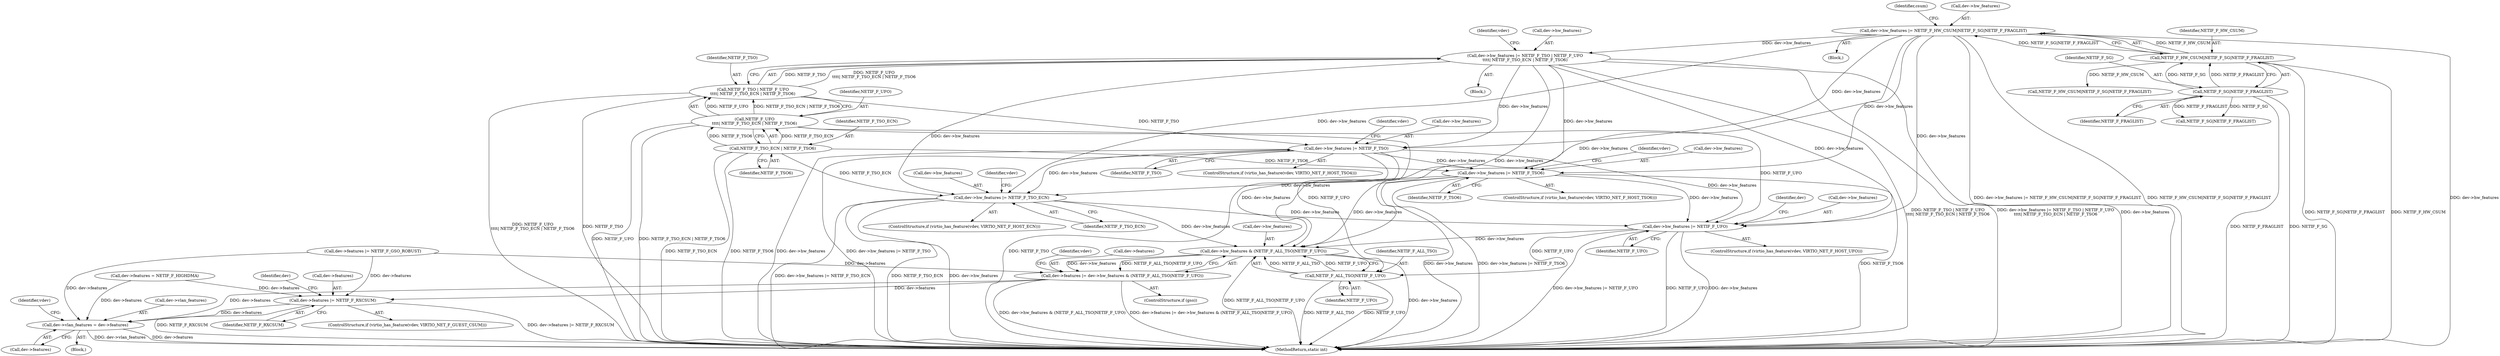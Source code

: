 digraph "1_linux_48900cb6af4282fa0fb6ff4d72a81aa3dadb5c39@pointer" {
"1000254" [label="(Call,dev->hw_features |= NETIF_F_TSO)"];
"1000239" [label="(Call,dev->hw_features |= NETIF_F_TSO | NETIF_F_UFO\n\t\t\t\t| NETIF_F_TSO_ECN | NETIF_F_TSO6)"];
"1000214" [label="(Call,dev->hw_features |= NETIF_F_HW_CSUM|NETIF_F_SG|NETIF_F_FRAGLIST)"];
"1000218" [label="(Call,NETIF_F_HW_CSUM|NETIF_F_SG|NETIF_F_FRAGLIST)"];
"1000220" [label="(Call,NETIF_F_SG|NETIF_F_FRAGLIST)"];
"1000243" [label="(Call,NETIF_F_TSO | NETIF_F_UFO\n\t\t\t\t| NETIF_F_TSO_ECN | NETIF_F_TSO6)"];
"1000245" [label="(Call,NETIF_F_UFO\n\t\t\t\t| NETIF_F_TSO_ECN | NETIF_F_TSO6)"];
"1000247" [label="(Call,NETIF_F_TSO_ECN | NETIF_F_TSO6)"];
"1000263" [label="(Call,dev->hw_features |= NETIF_F_TSO6)"];
"1000272" [label="(Call,dev->hw_features |= NETIF_F_TSO_ECN)"];
"1000281" [label="(Call,dev->hw_features |= NETIF_F_UFO)"];
"1000297" [label="(Call,dev->hw_features & (NETIF_F_ALL_TSO|NETIF_F_UFO))"];
"1000293" [label="(Call,dev->features |= dev->hw_features & (NETIF_F_ALL_TSO|NETIF_F_UFO))"];
"1000308" [label="(Call,dev->features |= NETIF_F_RXCSUM)"];
"1000313" [label="(Call,dev->vlan_features = dev->features)"];
"1000301" [label="(Call,NETIF_F_ALL_TSO|NETIF_F_UFO)"];
"1000224" [label="(Identifier,csum)"];
"1000255" [label="(Call,dev->hw_features)"];
"1000258" [label="(Identifier,NETIF_F_TSO)"];
"1000294" [label="(Call,dev->features)"];
"1000288" [label="(Identifier,dev)"];
"1000267" [label="(Identifier,NETIF_F_TSO6)"];
"1000192" [label="(Call,dev->features = NETIF_F_HIGHDMA)"];
"1000254" [label="(Call,dev->hw_features |= NETIF_F_TSO)"];
"1000239" [label="(Call,dev->hw_features |= NETIF_F_TSO | NETIF_F_UFO\n\t\t\t\t| NETIF_F_TSO_ECN | NETIF_F_TSO6)"];
"1000279" [label="(Identifier,vdev)"];
"1000285" [label="(Identifier,NETIF_F_UFO)"];
"1000291" [label="(ControlStructure,if (gso))"];
"1000220" [label="(Call,NETIF_F_SG|NETIF_F_FRAGLIST)"];
"1000277" [label="(ControlStructure,if (virtio_has_feature(vdev, VIRTIO_NET_F_HOST_UFO)))"];
"1000218" [label="(Call,NETIF_F_HW_CSUM|NETIF_F_SG|NETIF_F_FRAGLIST)"];
"1000313" [label="(Call,dev->vlan_features = dev->features)"];
"1000252" [label="(Identifier,vdev)"];
"1000118" [label="(Block,)"];
"1000309" [label="(Call,dev->features)"];
"1000264" [label="(Call,dev->hw_features)"];
"1000286" [label="(Call,dev->features |= NETIF_F_GSO_ROBUST)"];
"1000314" [label="(Call,dev->vlan_features)"];
"1000642" [label="(MethodReturn,static int)"];
"1000247" [label="(Call,NETIF_F_TSO_ECN | NETIF_F_TSO6)"];
"1000261" [label="(Identifier,vdev)"];
"1000219" [label="(Identifier,NETIF_F_HW_CSUM)"];
"1000250" [label="(ControlStructure,if (virtio_has_feature(vdev, VIRTIO_NET_F_HOST_TSO4)))"];
"1000240" [label="(Call,dev->hw_features)"];
"1000272" [label="(Call,dev->hw_features |= NETIF_F_TSO_ECN)"];
"1000315" [label="(Identifier,dev)"];
"1000214" [label="(Call,dev->hw_features |= NETIF_F_HW_CSUM|NETIF_F_SG|NETIF_F_FRAGLIST)"];
"1000281" [label="(Call,dev->hw_features |= NETIF_F_UFO)"];
"1000229" [label="(Call,NETIF_F_HW_CSUM|NETIF_F_SG|NETIF_F_FRAGLIST)"];
"1000248" [label="(Identifier,NETIF_F_TSO_ECN)"];
"1000259" [label="(ControlStructure,if (virtio_has_feature(vdev, VIRTIO_NET_F_HOST_TSO6)))"];
"1000302" [label="(Identifier,NETIF_F_ALL_TSO)"];
"1000244" [label="(Identifier,NETIF_F_TSO)"];
"1000249" [label="(Identifier,NETIF_F_TSO6)"];
"1000213" [label="(Block,)"];
"1000301" [label="(Call,NETIF_F_ALL_TSO|NETIF_F_UFO)"];
"1000273" [label="(Call,dev->hw_features)"];
"1000221" [label="(Identifier,NETIF_F_SG)"];
"1000231" [label="(Call,NETIF_F_SG|NETIF_F_FRAGLIST)"];
"1000245" [label="(Call,NETIF_F_UFO\n\t\t\t\t| NETIF_F_TSO_ECN | NETIF_F_TSO6)"];
"1000306" [label="(Identifier,vdev)"];
"1000215" [label="(Call,dev->hw_features)"];
"1000282" [label="(Call,dev->hw_features)"];
"1000298" [label="(Call,dev->hw_features)"];
"1000297" [label="(Call,dev->hw_features & (NETIF_F_ALL_TSO|NETIF_F_UFO))"];
"1000238" [label="(Block,)"];
"1000312" [label="(Identifier,NETIF_F_RXCSUM)"];
"1000293" [label="(Call,dev->features |= dev->hw_features & (NETIF_F_ALL_TSO|NETIF_F_UFO))"];
"1000243" [label="(Call,NETIF_F_TSO | NETIF_F_UFO\n\t\t\t\t| NETIF_F_TSO_ECN | NETIF_F_TSO6)"];
"1000303" [label="(Identifier,NETIF_F_UFO)"];
"1000268" [label="(ControlStructure,if (virtio_has_feature(vdev, VIRTIO_NET_F_HOST_ECN)))"];
"1000304" [label="(ControlStructure,if (virtio_has_feature(vdev, VIRTIO_NET_F_GUEST_CSUM)))"];
"1000317" [label="(Call,dev->features)"];
"1000308" [label="(Call,dev->features |= NETIF_F_RXCSUM)"];
"1000246" [label="(Identifier,NETIF_F_UFO)"];
"1000322" [label="(Identifier,vdev)"];
"1000222" [label="(Identifier,NETIF_F_FRAGLIST)"];
"1000270" [label="(Identifier,vdev)"];
"1000276" [label="(Identifier,NETIF_F_TSO_ECN)"];
"1000263" [label="(Call,dev->hw_features |= NETIF_F_TSO6)"];
"1000254" -> "1000250"  [label="AST: "];
"1000254" -> "1000258"  [label="CFG: "];
"1000255" -> "1000254"  [label="AST: "];
"1000258" -> "1000254"  [label="AST: "];
"1000261" -> "1000254"  [label="CFG: "];
"1000254" -> "1000642"  [label="DDG: dev->hw_features"];
"1000254" -> "1000642"  [label="DDG: dev->hw_features |= NETIF_F_TSO"];
"1000254" -> "1000642"  [label="DDG: NETIF_F_TSO"];
"1000239" -> "1000254"  [label="DDG: dev->hw_features"];
"1000214" -> "1000254"  [label="DDG: dev->hw_features"];
"1000243" -> "1000254"  [label="DDG: NETIF_F_TSO"];
"1000254" -> "1000263"  [label="DDG: dev->hw_features"];
"1000254" -> "1000272"  [label="DDG: dev->hw_features"];
"1000254" -> "1000281"  [label="DDG: dev->hw_features"];
"1000254" -> "1000297"  [label="DDG: dev->hw_features"];
"1000239" -> "1000238"  [label="AST: "];
"1000239" -> "1000243"  [label="CFG: "];
"1000240" -> "1000239"  [label="AST: "];
"1000243" -> "1000239"  [label="AST: "];
"1000252" -> "1000239"  [label="CFG: "];
"1000239" -> "1000642"  [label="DDG: dev->hw_features |= NETIF_F_TSO | NETIF_F_UFO\n\t\t\t\t| NETIF_F_TSO_ECN | NETIF_F_TSO6"];
"1000239" -> "1000642"  [label="DDG: dev->hw_features"];
"1000239" -> "1000642"  [label="DDG: NETIF_F_TSO | NETIF_F_UFO\n\t\t\t\t| NETIF_F_TSO_ECN | NETIF_F_TSO6"];
"1000214" -> "1000239"  [label="DDG: dev->hw_features"];
"1000243" -> "1000239"  [label="DDG: NETIF_F_TSO"];
"1000243" -> "1000239"  [label="DDG: NETIF_F_UFO\n\t\t\t\t| NETIF_F_TSO_ECN | NETIF_F_TSO6"];
"1000239" -> "1000263"  [label="DDG: dev->hw_features"];
"1000239" -> "1000272"  [label="DDG: dev->hw_features"];
"1000239" -> "1000281"  [label="DDG: dev->hw_features"];
"1000239" -> "1000297"  [label="DDG: dev->hw_features"];
"1000214" -> "1000213"  [label="AST: "];
"1000214" -> "1000218"  [label="CFG: "];
"1000215" -> "1000214"  [label="AST: "];
"1000218" -> "1000214"  [label="AST: "];
"1000224" -> "1000214"  [label="CFG: "];
"1000214" -> "1000642"  [label="DDG: dev->hw_features |= NETIF_F_HW_CSUM|NETIF_F_SG|NETIF_F_FRAGLIST"];
"1000214" -> "1000642"  [label="DDG: NETIF_F_HW_CSUM|NETIF_F_SG|NETIF_F_FRAGLIST"];
"1000214" -> "1000642"  [label="DDG: dev->hw_features"];
"1000218" -> "1000214"  [label="DDG: NETIF_F_HW_CSUM"];
"1000218" -> "1000214"  [label="DDG: NETIF_F_SG|NETIF_F_FRAGLIST"];
"1000214" -> "1000263"  [label="DDG: dev->hw_features"];
"1000214" -> "1000272"  [label="DDG: dev->hw_features"];
"1000214" -> "1000281"  [label="DDG: dev->hw_features"];
"1000214" -> "1000297"  [label="DDG: dev->hw_features"];
"1000218" -> "1000220"  [label="CFG: "];
"1000219" -> "1000218"  [label="AST: "];
"1000220" -> "1000218"  [label="AST: "];
"1000218" -> "1000642"  [label="DDG: NETIF_F_HW_CSUM"];
"1000218" -> "1000642"  [label="DDG: NETIF_F_SG|NETIF_F_FRAGLIST"];
"1000220" -> "1000218"  [label="DDG: NETIF_F_SG"];
"1000220" -> "1000218"  [label="DDG: NETIF_F_FRAGLIST"];
"1000218" -> "1000229"  [label="DDG: NETIF_F_HW_CSUM"];
"1000220" -> "1000222"  [label="CFG: "];
"1000221" -> "1000220"  [label="AST: "];
"1000222" -> "1000220"  [label="AST: "];
"1000220" -> "1000642"  [label="DDG: NETIF_F_SG"];
"1000220" -> "1000642"  [label="DDG: NETIF_F_FRAGLIST"];
"1000220" -> "1000231"  [label="DDG: NETIF_F_SG"];
"1000220" -> "1000231"  [label="DDG: NETIF_F_FRAGLIST"];
"1000243" -> "1000245"  [label="CFG: "];
"1000244" -> "1000243"  [label="AST: "];
"1000245" -> "1000243"  [label="AST: "];
"1000243" -> "1000642"  [label="DDG: NETIF_F_TSO"];
"1000243" -> "1000642"  [label="DDG: NETIF_F_UFO\n\t\t\t\t| NETIF_F_TSO_ECN | NETIF_F_TSO6"];
"1000245" -> "1000243"  [label="DDG: NETIF_F_UFO"];
"1000245" -> "1000243"  [label="DDG: NETIF_F_TSO_ECN | NETIF_F_TSO6"];
"1000245" -> "1000247"  [label="CFG: "];
"1000246" -> "1000245"  [label="AST: "];
"1000247" -> "1000245"  [label="AST: "];
"1000245" -> "1000642"  [label="DDG: NETIF_F_UFO"];
"1000245" -> "1000642"  [label="DDG: NETIF_F_TSO_ECN | NETIF_F_TSO6"];
"1000247" -> "1000245"  [label="DDG: NETIF_F_TSO_ECN"];
"1000247" -> "1000245"  [label="DDG: NETIF_F_TSO6"];
"1000245" -> "1000281"  [label="DDG: NETIF_F_UFO"];
"1000245" -> "1000301"  [label="DDG: NETIF_F_UFO"];
"1000247" -> "1000249"  [label="CFG: "];
"1000248" -> "1000247"  [label="AST: "];
"1000249" -> "1000247"  [label="AST: "];
"1000247" -> "1000642"  [label="DDG: NETIF_F_TSO_ECN"];
"1000247" -> "1000642"  [label="DDG: NETIF_F_TSO6"];
"1000247" -> "1000263"  [label="DDG: NETIF_F_TSO6"];
"1000247" -> "1000272"  [label="DDG: NETIF_F_TSO_ECN"];
"1000263" -> "1000259"  [label="AST: "];
"1000263" -> "1000267"  [label="CFG: "];
"1000264" -> "1000263"  [label="AST: "];
"1000267" -> "1000263"  [label="AST: "];
"1000270" -> "1000263"  [label="CFG: "];
"1000263" -> "1000642"  [label="DDG: NETIF_F_TSO6"];
"1000263" -> "1000642"  [label="DDG: dev->hw_features"];
"1000263" -> "1000642"  [label="DDG: dev->hw_features |= NETIF_F_TSO6"];
"1000263" -> "1000272"  [label="DDG: dev->hw_features"];
"1000263" -> "1000281"  [label="DDG: dev->hw_features"];
"1000263" -> "1000297"  [label="DDG: dev->hw_features"];
"1000272" -> "1000268"  [label="AST: "];
"1000272" -> "1000276"  [label="CFG: "];
"1000273" -> "1000272"  [label="AST: "];
"1000276" -> "1000272"  [label="AST: "];
"1000279" -> "1000272"  [label="CFG: "];
"1000272" -> "1000642"  [label="DDG: NETIF_F_TSO_ECN"];
"1000272" -> "1000642"  [label="DDG: dev->hw_features"];
"1000272" -> "1000642"  [label="DDG: dev->hw_features |= NETIF_F_TSO_ECN"];
"1000272" -> "1000281"  [label="DDG: dev->hw_features"];
"1000272" -> "1000297"  [label="DDG: dev->hw_features"];
"1000281" -> "1000277"  [label="AST: "];
"1000281" -> "1000285"  [label="CFG: "];
"1000282" -> "1000281"  [label="AST: "];
"1000285" -> "1000281"  [label="AST: "];
"1000288" -> "1000281"  [label="CFG: "];
"1000281" -> "1000642"  [label="DDG: NETIF_F_UFO"];
"1000281" -> "1000642"  [label="DDG: dev->hw_features"];
"1000281" -> "1000642"  [label="DDG: dev->hw_features |= NETIF_F_UFO"];
"1000281" -> "1000297"  [label="DDG: dev->hw_features"];
"1000281" -> "1000301"  [label="DDG: NETIF_F_UFO"];
"1000297" -> "1000293"  [label="AST: "];
"1000297" -> "1000301"  [label="CFG: "];
"1000298" -> "1000297"  [label="AST: "];
"1000301" -> "1000297"  [label="AST: "];
"1000293" -> "1000297"  [label="CFG: "];
"1000297" -> "1000642"  [label="DDG: dev->hw_features"];
"1000297" -> "1000642"  [label="DDG: NETIF_F_ALL_TSO|NETIF_F_UFO"];
"1000297" -> "1000293"  [label="DDG: dev->hw_features"];
"1000297" -> "1000293"  [label="DDG: NETIF_F_ALL_TSO|NETIF_F_UFO"];
"1000301" -> "1000297"  [label="DDG: NETIF_F_ALL_TSO"];
"1000301" -> "1000297"  [label="DDG: NETIF_F_UFO"];
"1000293" -> "1000291"  [label="AST: "];
"1000294" -> "1000293"  [label="AST: "];
"1000306" -> "1000293"  [label="CFG: "];
"1000293" -> "1000642"  [label="DDG: dev->features |= dev->hw_features & (NETIF_F_ALL_TSO|NETIF_F_UFO)"];
"1000293" -> "1000642"  [label="DDG: dev->hw_features & (NETIF_F_ALL_TSO|NETIF_F_UFO)"];
"1000286" -> "1000293"  [label="DDG: dev->features"];
"1000293" -> "1000308"  [label="DDG: dev->features"];
"1000293" -> "1000313"  [label="DDG: dev->features"];
"1000308" -> "1000304"  [label="AST: "];
"1000308" -> "1000312"  [label="CFG: "];
"1000309" -> "1000308"  [label="AST: "];
"1000312" -> "1000308"  [label="AST: "];
"1000315" -> "1000308"  [label="CFG: "];
"1000308" -> "1000642"  [label="DDG: NETIF_F_RXCSUM"];
"1000308" -> "1000642"  [label="DDG: dev->features |= NETIF_F_RXCSUM"];
"1000286" -> "1000308"  [label="DDG: dev->features"];
"1000192" -> "1000308"  [label="DDG: dev->features"];
"1000308" -> "1000313"  [label="DDG: dev->features"];
"1000313" -> "1000118"  [label="AST: "];
"1000313" -> "1000317"  [label="CFG: "];
"1000314" -> "1000313"  [label="AST: "];
"1000317" -> "1000313"  [label="AST: "];
"1000322" -> "1000313"  [label="CFG: "];
"1000313" -> "1000642"  [label="DDG: dev->vlan_features"];
"1000313" -> "1000642"  [label="DDG: dev->features"];
"1000286" -> "1000313"  [label="DDG: dev->features"];
"1000192" -> "1000313"  [label="DDG: dev->features"];
"1000301" -> "1000303"  [label="CFG: "];
"1000302" -> "1000301"  [label="AST: "];
"1000303" -> "1000301"  [label="AST: "];
"1000301" -> "1000642"  [label="DDG: NETIF_F_UFO"];
"1000301" -> "1000642"  [label="DDG: NETIF_F_ALL_TSO"];
}
